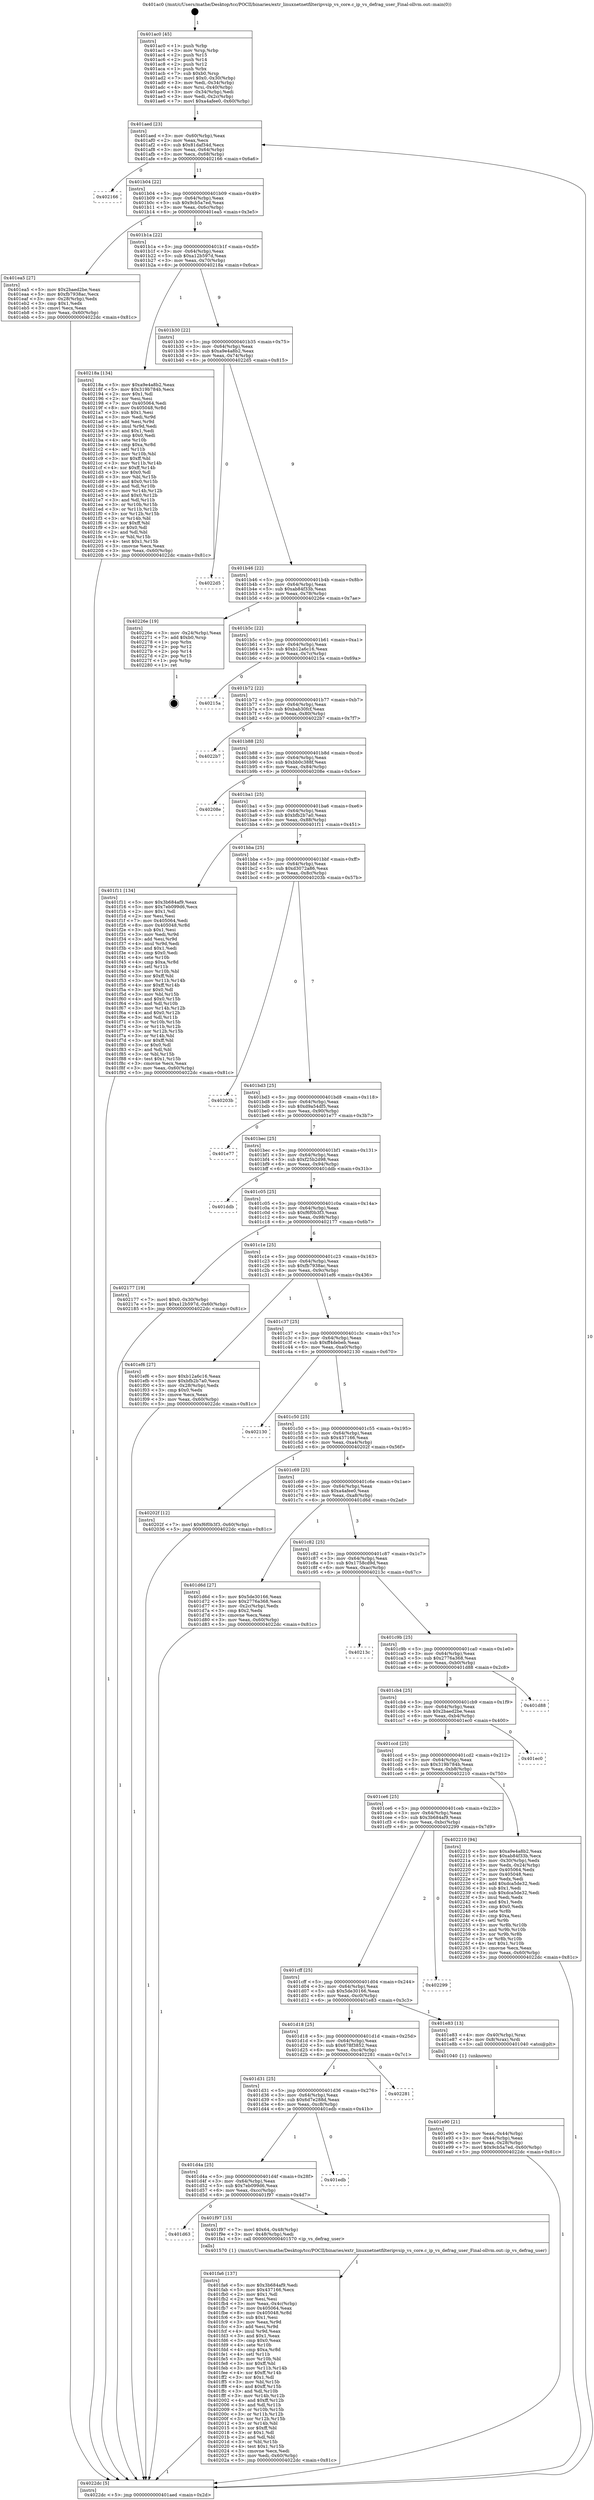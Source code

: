 digraph "0x401ac0" {
  label = "0x401ac0 (/mnt/c/Users/mathe/Desktop/tcc/POCII/binaries/extr_linuxnetnetfilteripvsip_vs_core.c_ip_vs_defrag_user_Final-ollvm.out::main(0))"
  labelloc = "t"
  node[shape=record]

  Entry [label="",width=0.3,height=0.3,shape=circle,fillcolor=black,style=filled]
  "0x401aed" [label="{
     0x401aed [23]\l
     | [instrs]\l
     &nbsp;&nbsp;0x401aed \<+3\>: mov -0x60(%rbp),%eax\l
     &nbsp;&nbsp;0x401af0 \<+2\>: mov %eax,%ecx\l
     &nbsp;&nbsp;0x401af2 \<+6\>: sub $0x81daf34d,%ecx\l
     &nbsp;&nbsp;0x401af8 \<+3\>: mov %eax,-0x64(%rbp)\l
     &nbsp;&nbsp;0x401afb \<+3\>: mov %ecx,-0x68(%rbp)\l
     &nbsp;&nbsp;0x401afe \<+6\>: je 0000000000402166 \<main+0x6a6\>\l
  }"]
  "0x402166" [label="{
     0x402166\l
  }", style=dashed]
  "0x401b04" [label="{
     0x401b04 [22]\l
     | [instrs]\l
     &nbsp;&nbsp;0x401b04 \<+5\>: jmp 0000000000401b09 \<main+0x49\>\l
     &nbsp;&nbsp;0x401b09 \<+3\>: mov -0x64(%rbp),%eax\l
     &nbsp;&nbsp;0x401b0c \<+5\>: sub $0x9cb5a7ed,%eax\l
     &nbsp;&nbsp;0x401b11 \<+3\>: mov %eax,-0x6c(%rbp)\l
     &nbsp;&nbsp;0x401b14 \<+6\>: je 0000000000401ea5 \<main+0x3e5\>\l
  }"]
  Exit [label="",width=0.3,height=0.3,shape=circle,fillcolor=black,style=filled,peripheries=2]
  "0x401ea5" [label="{
     0x401ea5 [27]\l
     | [instrs]\l
     &nbsp;&nbsp;0x401ea5 \<+5\>: mov $0x2baed2be,%eax\l
     &nbsp;&nbsp;0x401eaa \<+5\>: mov $0xfb7938ac,%ecx\l
     &nbsp;&nbsp;0x401eaf \<+3\>: mov -0x28(%rbp),%edx\l
     &nbsp;&nbsp;0x401eb2 \<+3\>: cmp $0x1,%edx\l
     &nbsp;&nbsp;0x401eb5 \<+3\>: cmovl %ecx,%eax\l
     &nbsp;&nbsp;0x401eb8 \<+3\>: mov %eax,-0x60(%rbp)\l
     &nbsp;&nbsp;0x401ebb \<+5\>: jmp 00000000004022dc \<main+0x81c\>\l
  }"]
  "0x401b1a" [label="{
     0x401b1a [22]\l
     | [instrs]\l
     &nbsp;&nbsp;0x401b1a \<+5\>: jmp 0000000000401b1f \<main+0x5f\>\l
     &nbsp;&nbsp;0x401b1f \<+3\>: mov -0x64(%rbp),%eax\l
     &nbsp;&nbsp;0x401b22 \<+5\>: sub $0xa12b597d,%eax\l
     &nbsp;&nbsp;0x401b27 \<+3\>: mov %eax,-0x70(%rbp)\l
     &nbsp;&nbsp;0x401b2a \<+6\>: je 000000000040218a \<main+0x6ca\>\l
  }"]
  "0x401fa6" [label="{
     0x401fa6 [137]\l
     | [instrs]\l
     &nbsp;&nbsp;0x401fa6 \<+5\>: mov $0x3b684af9,%edi\l
     &nbsp;&nbsp;0x401fab \<+5\>: mov $0x437166,%ecx\l
     &nbsp;&nbsp;0x401fb0 \<+2\>: mov $0x1,%dl\l
     &nbsp;&nbsp;0x401fb2 \<+2\>: xor %esi,%esi\l
     &nbsp;&nbsp;0x401fb4 \<+3\>: mov %eax,-0x4c(%rbp)\l
     &nbsp;&nbsp;0x401fb7 \<+7\>: mov 0x405064,%eax\l
     &nbsp;&nbsp;0x401fbe \<+8\>: mov 0x405048,%r8d\l
     &nbsp;&nbsp;0x401fc6 \<+3\>: sub $0x1,%esi\l
     &nbsp;&nbsp;0x401fc9 \<+3\>: mov %eax,%r9d\l
     &nbsp;&nbsp;0x401fcc \<+3\>: add %esi,%r9d\l
     &nbsp;&nbsp;0x401fcf \<+4\>: imul %r9d,%eax\l
     &nbsp;&nbsp;0x401fd3 \<+3\>: and $0x1,%eax\l
     &nbsp;&nbsp;0x401fd6 \<+3\>: cmp $0x0,%eax\l
     &nbsp;&nbsp;0x401fd9 \<+4\>: sete %r10b\l
     &nbsp;&nbsp;0x401fdd \<+4\>: cmp $0xa,%r8d\l
     &nbsp;&nbsp;0x401fe1 \<+4\>: setl %r11b\l
     &nbsp;&nbsp;0x401fe5 \<+3\>: mov %r10b,%bl\l
     &nbsp;&nbsp;0x401fe8 \<+3\>: xor $0xff,%bl\l
     &nbsp;&nbsp;0x401feb \<+3\>: mov %r11b,%r14b\l
     &nbsp;&nbsp;0x401fee \<+4\>: xor $0xff,%r14b\l
     &nbsp;&nbsp;0x401ff2 \<+3\>: xor $0x1,%dl\l
     &nbsp;&nbsp;0x401ff5 \<+3\>: mov %bl,%r15b\l
     &nbsp;&nbsp;0x401ff8 \<+4\>: and $0xff,%r15b\l
     &nbsp;&nbsp;0x401ffc \<+3\>: and %dl,%r10b\l
     &nbsp;&nbsp;0x401fff \<+3\>: mov %r14b,%r12b\l
     &nbsp;&nbsp;0x402002 \<+4\>: and $0xff,%r12b\l
     &nbsp;&nbsp;0x402006 \<+3\>: and %dl,%r11b\l
     &nbsp;&nbsp;0x402009 \<+3\>: or %r10b,%r15b\l
     &nbsp;&nbsp;0x40200c \<+3\>: or %r11b,%r12b\l
     &nbsp;&nbsp;0x40200f \<+3\>: xor %r12b,%r15b\l
     &nbsp;&nbsp;0x402012 \<+3\>: or %r14b,%bl\l
     &nbsp;&nbsp;0x402015 \<+3\>: xor $0xff,%bl\l
     &nbsp;&nbsp;0x402018 \<+3\>: or $0x1,%dl\l
     &nbsp;&nbsp;0x40201b \<+2\>: and %dl,%bl\l
     &nbsp;&nbsp;0x40201d \<+3\>: or %bl,%r15b\l
     &nbsp;&nbsp;0x402020 \<+4\>: test $0x1,%r15b\l
     &nbsp;&nbsp;0x402024 \<+3\>: cmovne %ecx,%edi\l
     &nbsp;&nbsp;0x402027 \<+3\>: mov %edi,-0x60(%rbp)\l
     &nbsp;&nbsp;0x40202a \<+5\>: jmp 00000000004022dc \<main+0x81c\>\l
  }"]
  "0x40218a" [label="{
     0x40218a [134]\l
     | [instrs]\l
     &nbsp;&nbsp;0x40218a \<+5\>: mov $0xa9e4a8b2,%eax\l
     &nbsp;&nbsp;0x40218f \<+5\>: mov $0x319b784b,%ecx\l
     &nbsp;&nbsp;0x402194 \<+2\>: mov $0x1,%dl\l
     &nbsp;&nbsp;0x402196 \<+2\>: xor %esi,%esi\l
     &nbsp;&nbsp;0x402198 \<+7\>: mov 0x405064,%edi\l
     &nbsp;&nbsp;0x40219f \<+8\>: mov 0x405048,%r8d\l
     &nbsp;&nbsp;0x4021a7 \<+3\>: sub $0x1,%esi\l
     &nbsp;&nbsp;0x4021aa \<+3\>: mov %edi,%r9d\l
     &nbsp;&nbsp;0x4021ad \<+3\>: add %esi,%r9d\l
     &nbsp;&nbsp;0x4021b0 \<+4\>: imul %r9d,%edi\l
     &nbsp;&nbsp;0x4021b4 \<+3\>: and $0x1,%edi\l
     &nbsp;&nbsp;0x4021b7 \<+3\>: cmp $0x0,%edi\l
     &nbsp;&nbsp;0x4021ba \<+4\>: sete %r10b\l
     &nbsp;&nbsp;0x4021be \<+4\>: cmp $0xa,%r8d\l
     &nbsp;&nbsp;0x4021c2 \<+4\>: setl %r11b\l
     &nbsp;&nbsp;0x4021c6 \<+3\>: mov %r10b,%bl\l
     &nbsp;&nbsp;0x4021c9 \<+3\>: xor $0xff,%bl\l
     &nbsp;&nbsp;0x4021cc \<+3\>: mov %r11b,%r14b\l
     &nbsp;&nbsp;0x4021cf \<+4\>: xor $0xff,%r14b\l
     &nbsp;&nbsp;0x4021d3 \<+3\>: xor $0x0,%dl\l
     &nbsp;&nbsp;0x4021d6 \<+3\>: mov %bl,%r15b\l
     &nbsp;&nbsp;0x4021d9 \<+4\>: and $0x0,%r15b\l
     &nbsp;&nbsp;0x4021dd \<+3\>: and %dl,%r10b\l
     &nbsp;&nbsp;0x4021e0 \<+3\>: mov %r14b,%r12b\l
     &nbsp;&nbsp;0x4021e3 \<+4\>: and $0x0,%r12b\l
     &nbsp;&nbsp;0x4021e7 \<+3\>: and %dl,%r11b\l
     &nbsp;&nbsp;0x4021ea \<+3\>: or %r10b,%r15b\l
     &nbsp;&nbsp;0x4021ed \<+3\>: or %r11b,%r12b\l
     &nbsp;&nbsp;0x4021f0 \<+3\>: xor %r12b,%r15b\l
     &nbsp;&nbsp;0x4021f3 \<+3\>: or %r14b,%bl\l
     &nbsp;&nbsp;0x4021f6 \<+3\>: xor $0xff,%bl\l
     &nbsp;&nbsp;0x4021f9 \<+3\>: or $0x0,%dl\l
     &nbsp;&nbsp;0x4021fc \<+2\>: and %dl,%bl\l
     &nbsp;&nbsp;0x4021fe \<+3\>: or %bl,%r15b\l
     &nbsp;&nbsp;0x402201 \<+4\>: test $0x1,%r15b\l
     &nbsp;&nbsp;0x402205 \<+3\>: cmovne %ecx,%eax\l
     &nbsp;&nbsp;0x402208 \<+3\>: mov %eax,-0x60(%rbp)\l
     &nbsp;&nbsp;0x40220b \<+5\>: jmp 00000000004022dc \<main+0x81c\>\l
  }"]
  "0x401b30" [label="{
     0x401b30 [22]\l
     | [instrs]\l
     &nbsp;&nbsp;0x401b30 \<+5\>: jmp 0000000000401b35 \<main+0x75\>\l
     &nbsp;&nbsp;0x401b35 \<+3\>: mov -0x64(%rbp),%eax\l
     &nbsp;&nbsp;0x401b38 \<+5\>: sub $0xa9e4a8b2,%eax\l
     &nbsp;&nbsp;0x401b3d \<+3\>: mov %eax,-0x74(%rbp)\l
     &nbsp;&nbsp;0x401b40 \<+6\>: je 00000000004022d5 \<main+0x815\>\l
  }"]
  "0x401d63" [label="{
     0x401d63\l
  }", style=dashed]
  "0x4022d5" [label="{
     0x4022d5\l
  }", style=dashed]
  "0x401b46" [label="{
     0x401b46 [22]\l
     | [instrs]\l
     &nbsp;&nbsp;0x401b46 \<+5\>: jmp 0000000000401b4b \<main+0x8b\>\l
     &nbsp;&nbsp;0x401b4b \<+3\>: mov -0x64(%rbp),%eax\l
     &nbsp;&nbsp;0x401b4e \<+5\>: sub $0xab84f33b,%eax\l
     &nbsp;&nbsp;0x401b53 \<+3\>: mov %eax,-0x78(%rbp)\l
     &nbsp;&nbsp;0x401b56 \<+6\>: je 000000000040226e \<main+0x7ae\>\l
  }"]
  "0x401f97" [label="{
     0x401f97 [15]\l
     | [instrs]\l
     &nbsp;&nbsp;0x401f97 \<+7\>: movl $0x64,-0x48(%rbp)\l
     &nbsp;&nbsp;0x401f9e \<+3\>: mov -0x48(%rbp),%edi\l
     &nbsp;&nbsp;0x401fa1 \<+5\>: call 0000000000401570 \<ip_vs_defrag_user\>\l
     | [calls]\l
     &nbsp;&nbsp;0x401570 \{1\} (/mnt/c/Users/mathe/Desktop/tcc/POCII/binaries/extr_linuxnetnetfilteripvsip_vs_core.c_ip_vs_defrag_user_Final-ollvm.out::ip_vs_defrag_user)\l
  }"]
  "0x40226e" [label="{
     0x40226e [19]\l
     | [instrs]\l
     &nbsp;&nbsp;0x40226e \<+3\>: mov -0x24(%rbp),%eax\l
     &nbsp;&nbsp;0x402271 \<+7\>: add $0xb0,%rsp\l
     &nbsp;&nbsp;0x402278 \<+1\>: pop %rbx\l
     &nbsp;&nbsp;0x402279 \<+2\>: pop %r12\l
     &nbsp;&nbsp;0x40227b \<+2\>: pop %r14\l
     &nbsp;&nbsp;0x40227d \<+2\>: pop %r15\l
     &nbsp;&nbsp;0x40227f \<+1\>: pop %rbp\l
     &nbsp;&nbsp;0x402280 \<+1\>: ret\l
  }"]
  "0x401b5c" [label="{
     0x401b5c [22]\l
     | [instrs]\l
     &nbsp;&nbsp;0x401b5c \<+5\>: jmp 0000000000401b61 \<main+0xa1\>\l
     &nbsp;&nbsp;0x401b61 \<+3\>: mov -0x64(%rbp),%eax\l
     &nbsp;&nbsp;0x401b64 \<+5\>: sub $0xb12a6c16,%eax\l
     &nbsp;&nbsp;0x401b69 \<+3\>: mov %eax,-0x7c(%rbp)\l
     &nbsp;&nbsp;0x401b6c \<+6\>: je 000000000040215a \<main+0x69a\>\l
  }"]
  "0x401d4a" [label="{
     0x401d4a [25]\l
     | [instrs]\l
     &nbsp;&nbsp;0x401d4a \<+5\>: jmp 0000000000401d4f \<main+0x28f\>\l
     &nbsp;&nbsp;0x401d4f \<+3\>: mov -0x64(%rbp),%eax\l
     &nbsp;&nbsp;0x401d52 \<+5\>: sub $0x7eb099d6,%eax\l
     &nbsp;&nbsp;0x401d57 \<+6\>: mov %eax,-0xcc(%rbp)\l
     &nbsp;&nbsp;0x401d5d \<+6\>: je 0000000000401f97 \<main+0x4d7\>\l
  }"]
  "0x40215a" [label="{
     0x40215a\l
  }", style=dashed]
  "0x401b72" [label="{
     0x401b72 [22]\l
     | [instrs]\l
     &nbsp;&nbsp;0x401b72 \<+5\>: jmp 0000000000401b77 \<main+0xb7\>\l
     &nbsp;&nbsp;0x401b77 \<+3\>: mov -0x64(%rbp),%eax\l
     &nbsp;&nbsp;0x401b7a \<+5\>: sub $0xbab30fcf,%eax\l
     &nbsp;&nbsp;0x401b7f \<+3\>: mov %eax,-0x80(%rbp)\l
     &nbsp;&nbsp;0x401b82 \<+6\>: je 00000000004022b7 \<main+0x7f7\>\l
  }"]
  "0x401edb" [label="{
     0x401edb\l
  }", style=dashed]
  "0x4022b7" [label="{
     0x4022b7\l
  }", style=dashed]
  "0x401b88" [label="{
     0x401b88 [25]\l
     | [instrs]\l
     &nbsp;&nbsp;0x401b88 \<+5\>: jmp 0000000000401b8d \<main+0xcd\>\l
     &nbsp;&nbsp;0x401b8d \<+3\>: mov -0x64(%rbp),%eax\l
     &nbsp;&nbsp;0x401b90 \<+5\>: sub $0xbb0c388f,%eax\l
     &nbsp;&nbsp;0x401b95 \<+6\>: mov %eax,-0x84(%rbp)\l
     &nbsp;&nbsp;0x401b9b \<+6\>: je 000000000040208e \<main+0x5ce\>\l
  }"]
  "0x401d31" [label="{
     0x401d31 [25]\l
     | [instrs]\l
     &nbsp;&nbsp;0x401d31 \<+5\>: jmp 0000000000401d36 \<main+0x276\>\l
     &nbsp;&nbsp;0x401d36 \<+3\>: mov -0x64(%rbp),%eax\l
     &nbsp;&nbsp;0x401d39 \<+5\>: sub $0x6d7e288d,%eax\l
     &nbsp;&nbsp;0x401d3e \<+6\>: mov %eax,-0xc8(%rbp)\l
     &nbsp;&nbsp;0x401d44 \<+6\>: je 0000000000401edb \<main+0x41b\>\l
  }"]
  "0x40208e" [label="{
     0x40208e\l
  }", style=dashed]
  "0x401ba1" [label="{
     0x401ba1 [25]\l
     | [instrs]\l
     &nbsp;&nbsp;0x401ba1 \<+5\>: jmp 0000000000401ba6 \<main+0xe6\>\l
     &nbsp;&nbsp;0x401ba6 \<+3\>: mov -0x64(%rbp),%eax\l
     &nbsp;&nbsp;0x401ba9 \<+5\>: sub $0xbfb2b7a0,%eax\l
     &nbsp;&nbsp;0x401bae \<+6\>: mov %eax,-0x88(%rbp)\l
     &nbsp;&nbsp;0x401bb4 \<+6\>: je 0000000000401f11 \<main+0x451\>\l
  }"]
  "0x402281" [label="{
     0x402281\l
  }", style=dashed]
  "0x401f11" [label="{
     0x401f11 [134]\l
     | [instrs]\l
     &nbsp;&nbsp;0x401f11 \<+5\>: mov $0x3b684af9,%eax\l
     &nbsp;&nbsp;0x401f16 \<+5\>: mov $0x7eb099d6,%ecx\l
     &nbsp;&nbsp;0x401f1b \<+2\>: mov $0x1,%dl\l
     &nbsp;&nbsp;0x401f1d \<+2\>: xor %esi,%esi\l
     &nbsp;&nbsp;0x401f1f \<+7\>: mov 0x405064,%edi\l
     &nbsp;&nbsp;0x401f26 \<+8\>: mov 0x405048,%r8d\l
     &nbsp;&nbsp;0x401f2e \<+3\>: sub $0x1,%esi\l
     &nbsp;&nbsp;0x401f31 \<+3\>: mov %edi,%r9d\l
     &nbsp;&nbsp;0x401f34 \<+3\>: add %esi,%r9d\l
     &nbsp;&nbsp;0x401f37 \<+4\>: imul %r9d,%edi\l
     &nbsp;&nbsp;0x401f3b \<+3\>: and $0x1,%edi\l
     &nbsp;&nbsp;0x401f3e \<+3\>: cmp $0x0,%edi\l
     &nbsp;&nbsp;0x401f41 \<+4\>: sete %r10b\l
     &nbsp;&nbsp;0x401f45 \<+4\>: cmp $0xa,%r8d\l
     &nbsp;&nbsp;0x401f49 \<+4\>: setl %r11b\l
     &nbsp;&nbsp;0x401f4d \<+3\>: mov %r10b,%bl\l
     &nbsp;&nbsp;0x401f50 \<+3\>: xor $0xff,%bl\l
     &nbsp;&nbsp;0x401f53 \<+3\>: mov %r11b,%r14b\l
     &nbsp;&nbsp;0x401f56 \<+4\>: xor $0xff,%r14b\l
     &nbsp;&nbsp;0x401f5a \<+3\>: xor $0x0,%dl\l
     &nbsp;&nbsp;0x401f5d \<+3\>: mov %bl,%r15b\l
     &nbsp;&nbsp;0x401f60 \<+4\>: and $0x0,%r15b\l
     &nbsp;&nbsp;0x401f64 \<+3\>: and %dl,%r10b\l
     &nbsp;&nbsp;0x401f67 \<+3\>: mov %r14b,%r12b\l
     &nbsp;&nbsp;0x401f6a \<+4\>: and $0x0,%r12b\l
     &nbsp;&nbsp;0x401f6e \<+3\>: and %dl,%r11b\l
     &nbsp;&nbsp;0x401f71 \<+3\>: or %r10b,%r15b\l
     &nbsp;&nbsp;0x401f74 \<+3\>: or %r11b,%r12b\l
     &nbsp;&nbsp;0x401f77 \<+3\>: xor %r12b,%r15b\l
     &nbsp;&nbsp;0x401f7a \<+3\>: or %r14b,%bl\l
     &nbsp;&nbsp;0x401f7d \<+3\>: xor $0xff,%bl\l
     &nbsp;&nbsp;0x401f80 \<+3\>: or $0x0,%dl\l
     &nbsp;&nbsp;0x401f83 \<+2\>: and %dl,%bl\l
     &nbsp;&nbsp;0x401f85 \<+3\>: or %bl,%r15b\l
     &nbsp;&nbsp;0x401f88 \<+4\>: test $0x1,%r15b\l
     &nbsp;&nbsp;0x401f8c \<+3\>: cmovne %ecx,%eax\l
     &nbsp;&nbsp;0x401f8f \<+3\>: mov %eax,-0x60(%rbp)\l
     &nbsp;&nbsp;0x401f92 \<+5\>: jmp 00000000004022dc \<main+0x81c\>\l
  }"]
  "0x401bba" [label="{
     0x401bba [25]\l
     | [instrs]\l
     &nbsp;&nbsp;0x401bba \<+5\>: jmp 0000000000401bbf \<main+0xff\>\l
     &nbsp;&nbsp;0x401bbf \<+3\>: mov -0x64(%rbp),%eax\l
     &nbsp;&nbsp;0x401bc2 \<+5\>: sub $0xd3072a86,%eax\l
     &nbsp;&nbsp;0x401bc7 \<+6\>: mov %eax,-0x8c(%rbp)\l
     &nbsp;&nbsp;0x401bcd \<+6\>: je 000000000040203b \<main+0x57b\>\l
  }"]
  "0x401e90" [label="{
     0x401e90 [21]\l
     | [instrs]\l
     &nbsp;&nbsp;0x401e90 \<+3\>: mov %eax,-0x44(%rbp)\l
     &nbsp;&nbsp;0x401e93 \<+3\>: mov -0x44(%rbp),%eax\l
     &nbsp;&nbsp;0x401e96 \<+3\>: mov %eax,-0x28(%rbp)\l
     &nbsp;&nbsp;0x401e99 \<+7\>: movl $0x9cb5a7ed,-0x60(%rbp)\l
     &nbsp;&nbsp;0x401ea0 \<+5\>: jmp 00000000004022dc \<main+0x81c\>\l
  }"]
  "0x40203b" [label="{
     0x40203b\l
  }", style=dashed]
  "0x401bd3" [label="{
     0x401bd3 [25]\l
     | [instrs]\l
     &nbsp;&nbsp;0x401bd3 \<+5\>: jmp 0000000000401bd8 \<main+0x118\>\l
     &nbsp;&nbsp;0x401bd8 \<+3\>: mov -0x64(%rbp),%eax\l
     &nbsp;&nbsp;0x401bdb \<+5\>: sub $0xd9a54df5,%eax\l
     &nbsp;&nbsp;0x401be0 \<+6\>: mov %eax,-0x90(%rbp)\l
     &nbsp;&nbsp;0x401be6 \<+6\>: je 0000000000401e77 \<main+0x3b7\>\l
  }"]
  "0x401d18" [label="{
     0x401d18 [25]\l
     | [instrs]\l
     &nbsp;&nbsp;0x401d18 \<+5\>: jmp 0000000000401d1d \<main+0x25d\>\l
     &nbsp;&nbsp;0x401d1d \<+3\>: mov -0x64(%rbp),%eax\l
     &nbsp;&nbsp;0x401d20 \<+5\>: sub $0x678f3852,%eax\l
     &nbsp;&nbsp;0x401d25 \<+6\>: mov %eax,-0xc4(%rbp)\l
     &nbsp;&nbsp;0x401d2b \<+6\>: je 0000000000402281 \<main+0x7c1\>\l
  }"]
  "0x401e77" [label="{
     0x401e77\l
  }", style=dashed]
  "0x401bec" [label="{
     0x401bec [25]\l
     | [instrs]\l
     &nbsp;&nbsp;0x401bec \<+5\>: jmp 0000000000401bf1 \<main+0x131\>\l
     &nbsp;&nbsp;0x401bf1 \<+3\>: mov -0x64(%rbp),%eax\l
     &nbsp;&nbsp;0x401bf4 \<+5\>: sub $0xf25b2d98,%eax\l
     &nbsp;&nbsp;0x401bf9 \<+6\>: mov %eax,-0x94(%rbp)\l
     &nbsp;&nbsp;0x401bff \<+6\>: je 0000000000401ddb \<main+0x31b\>\l
  }"]
  "0x401e83" [label="{
     0x401e83 [13]\l
     | [instrs]\l
     &nbsp;&nbsp;0x401e83 \<+4\>: mov -0x40(%rbp),%rax\l
     &nbsp;&nbsp;0x401e87 \<+4\>: mov 0x8(%rax),%rdi\l
     &nbsp;&nbsp;0x401e8b \<+5\>: call 0000000000401040 \<atoi@plt\>\l
     | [calls]\l
     &nbsp;&nbsp;0x401040 \{1\} (unknown)\l
  }"]
  "0x401ddb" [label="{
     0x401ddb\l
  }", style=dashed]
  "0x401c05" [label="{
     0x401c05 [25]\l
     | [instrs]\l
     &nbsp;&nbsp;0x401c05 \<+5\>: jmp 0000000000401c0a \<main+0x14a\>\l
     &nbsp;&nbsp;0x401c0a \<+3\>: mov -0x64(%rbp),%eax\l
     &nbsp;&nbsp;0x401c0d \<+5\>: sub $0xf6f0b3f3,%eax\l
     &nbsp;&nbsp;0x401c12 \<+6\>: mov %eax,-0x98(%rbp)\l
     &nbsp;&nbsp;0x401c18 \<+6\>: je 0000000000402177 \<main+0x6b7\>\l
  }"]
  "0x401cff" [label="{
     0x401cff [25]\l
     | [instrs]\l
     &nbsp;&nbsp;0x401cff \<+5\>: jmp 0000000000401d04 \<main+0x244\>\l
     &nbsp;&nbsp;0x401d04 \<+3\>: mov -0x64(%rbp),%eax\l
     &nbsp;&nbsp;0x401d07 \<+5\>: sub $0x5de30166,%eax\l
     &nbsp;&nbsp;0x401d0c \<+6\>: mov %eax,-0xc0(%rbp)\l
     &nbsp;&nbsp;0x401d12 \<+6\>: je 0000000000401e83 \<main+0x3c3\>\l
  }"]
  "0x402177" [label="{
     0x402177 [19]\l
     | [instrs]\l
     &nbsp;&nbsp;0x402177 \<+7\>: movl $0x0,-0x30(%rbp)\l
     &nbsp;&nbsp;0x40217e \<+7\>: movl $0xa12b597d,-0x60(%rbp)\l
     &nbsp;&nbsp;0x402185 \<+5\>: jmp 00000000004022dc \<main+0x81c\>\l
  }"]
  "0x401c1e" [label="{
     0x401c1e [25]\l
     | [instrs]\l
     &nbsp;&nbsp;0x401c1e \<+5\>: jmp 0000000000401c23 \<main+0x163\>\l
     &nbsp;&nbsp;0x401c23 \<+3\>: mov -0x64(%rbp),%eax\l
     &nbsp;&nbsp;0x401c26 \<+5\>: sub $0xfb7938ac,%eax\l
     &nbsp;&nbsp;0x401c2b \<+6\>: mov %eax,-0x9c(%rbp)\l
     &nbsp;&nbsp;0x401c31 \<+6\>: je 0000000000401ef6 \<main+0x436\>\l
  }"]
  "0x402299" [label="{
     0x402299\l
  }", style=dashed]
  "0x401ef6" [label="{
     0x401ef6 [27]\l
     | [instrs]\l
     &nbsp;&nbsp;0x401ef6 \<+5\>: mov $0xb12a6c16,%eax\l
     &nbsp;&nbsp;0x401efb \<+5\>: mov $0xbfb2b7a0,%ecx\l
     &nbsp;&nbsp;0x401f00 \<+3\>: mov -0x28(%rbp),%edx\l
     &nbsp;&nbsp;0x401f03 \<+3\>: cmp $0x0,%edx\l
     &nbsp;&nbsp;0x401f06 \<+3\>: cmove %ecx,%eax\l
     &nbsp;&nbsp;0x401f09 \<+3\>: mov %eax,-0x60(%rbp)\l
     &nbsp;&nbsp;0x401f0c \<+5\>: jmp 00000000004022dc \<main+0x81c\>\l
  }"]
  "0x401c37" [label="{
     0x401c37 [25]\l
     | [instrs]\l
     &nbsp;&nbsp;0x401c37 \<+5\>: jmp 0000000000401c3c \<main+0x17c\>\l
     &nbsp;&nbsp;0x401c3c \<+3\>: mov -0x64(%rbp),%eax\l
     &nbsp;&nbsp;0x401c3f \<+5\>: sub $0xff4debeb,%eax\l
     &nbsp;&nbsp;0x401c44 \<+6\>: mov %eax,-0xa0(%rbp)\l
     &nbsp;&nbsp;0x401c4a \<+6\>: je 0000000000402130 \<main+0x670\>\l
  }"]
  "0x401ce6" [label="{
     0x401ce6 [25]\l
     | [instrs]\l
     &nbsp;&nbsp;0x401ce6 \<+5\>: jmp 0000000000401ceb \<main+0x22b\>\l
     &nbsp;&nbsp;0x401ceb \<+3\>: mov -0x64(%rbp),%eax\l
     &nbsp;&nbsp;0x401cee \<+5\>: sub $0x3b684af9,%eax\l
     &nbsp;&nbsp;0x401cf3 \<+6\>: mov %eax,-0xbc(%rbp)\l
     &nbsp;&nbsp;0x401cf9 \<+6\>: je 0000000000402299 \<main+0x7d9\>\l
  }"]
  "0x402130" [label="{
     0x402130\l
  }", style=dashed]
  "0x401c50" [label="{
     0x401c50 [25]\l
     | [instrs]\l
     &nbsp;&nbsp;0x401c50 \<+5\>: jmp 0000000000401c55 \<main+0x195\>\l
     &nbsp;&nbsp;0x401c55 \<+3\>: mov -0x64(%rbp),%eax\l
     &nbsp;&nbsp;0x401c58 \<+5\>: sub $0x437166,%eax\l
     &nbsp;&nbsp;0x401c5d \<+6\>: mov %eax,-0xa4(%rbp)\l
     &nbsp;&nbsp;0x401c63 \<+6\>: je 000000000040202f \<main+0x56f\>\l
  }"]
  "0x402210" [label="{
     0x402210 [94]\l
     | [instrs]\l
     &nbsp;&nbsp;0x402210 \<+5\>: mov $0xa9e4a8b2,%eax\l
     &nbsp;&nbsp;0x402215 \<+5\>: mov $0xab84f33b,%ecx\l
     &nbsp;&nbsp;0x40221a \<+3\>: mov -0x30(%rbp),%edx\l
     &nbsp;&nbsp;0x40221d \<+3\>: mov %edx,-0x24(%rbp)\l
     &nbsp;&nbsp;0x402220 \<+7\>: mov 0x405064,%edx\l
     &nbsp;&nbsp;0x402227 \<+7\>: mov 0x405048,%esi\l
     &nbsp;&nbsp;0x40222e \<+2\>: mov %edx,%edi\l
     &nbsp;&nbsp;0x402230 \<+6\>: add $0xdca5de32,%edi\l
     &nbsp;&nbsp;0x402236 \<+3\>: sub $0x1,%edi\l
     &nbsp;&nbsp;0x402239 \<+6\>: sub $0xdca5de32,%edi\l
     &nbsp;&nbsp;0x40223f \<+3\>: imul %edi,%edx\l
     &nbsp;&nbsp;0x402242 \<+3\>: and $0x1,%edx\l
     &nbsp;&nbsp;0x402245 \<+3\>: cmp $0x0,%edx\l
     &nbsp;&nbsp;0x402248 \<+4\>: sete %r8b\l
     &nbsp;&nbsp;0x40224c \<+3\>: cmp $0xa,%esi\l
     &nbsp;&nbsp;0x40224f \<+4\>: setl %r9b\l
     &nbsp;&nbsp;0x402253 \<+3\>: mov %r8b,%r10b\l
     &nbsp;&nbsp;0x402256 \<+3\>: and %r9b,%r10b\l
     &nbsp;&nbsp;0x402259 \<+3\>: xor %r9b,%r8b\l
     &nbsp;&nbsp;0x40225c \<+3\>: or %r8b,%r10b\l
     &nbsp;&nbsp;0x40225f \<+4\>: test $0x1,%r10b\l
     &nbsp;&nbsp;0x402263 \<+3\>: cmovne %ecx,%eax\l
     &nbsp;&nbsp;0x402266 \<+3\>: mov %eax,-0x60(%rbp)\l
     &nbsp;&nbsp;0x402269 \<+5\>: jmp 00000000004022dc \<main+0x81c\>\l
  }"]
  "0x40202f" [label="{
     0x40202f [12]\l
     | [instrs]\l
     &nbsp;&nbsp;0x40202f \<+7\>: movl $0xf6f0b3f3,-0x60(%rbp)\l
     &nbsp;&nbsp;0x402036 \<+5\>: jmp 00000000004022dc \<main+0x81c\>\l
  }"]
  "0x401c69" [label="{
     0x401c69 [25]\l
     | [instrs]\l
     &nbsp;&nbsp;0x401c69 \<+5\>: jmp 0000000000401c6e \<main+0x1ae\>\l
     &nbsp;&nbsp;0x401c6e \<+3\>: mov -0x64(%rbp),%eax\l
     &nbsp;&nbsp;0x401c71 \<+5\>: sub $0xa4afee0,%eax\l
     &nbsp;&nbsp;0x401c76 \<+6\>: mov %eax,-0xa8(%rbp)\l
     &nbsp;&nbsp;0x401c7c \<+6\>: je 0000000000401d6d \<main+0x2ad\>\l
  }"]
  "0x401ccd" [label="{
     0x401ccd [25]\l
     | [instrs]\l
     &nbsp;&nbsp;0x401ccd \<+5\>: jmp 0000000000401cd2 \<main+0x212\>\l
     &nbsp;&nbsp;0x401cd2 \<+3\>: mov -0x64(%rbp),%eax\l
     &nbsp;&nbsp;0x401cd5 \<+5\>: sub $0x319b784b,%eax\l
     &nbsp;&nbsp;0x401cda \<+6\>: mov %eax,-0xb8(%rbp)\l
     &nbsp;&nbsp;0x401ce0 \<+6\>: je 0000000000402210 \<main+0x750\>\l
  }"]
  "0x401d6d" [label="{
     0x401d6d [27]\l
     | [instrs]\l
     &nbsp;&nbsp;0x401d6d \<+5\>: mov $0x5de30166,%eax\l
     &nbsp;&nbsp;0x401d72 \<+5\>: mov $0x2776a368,%ecx\l
     &nbsp;&nbsp;0x401d77 \<+3\>: mov -0x2c(%rbp),%edx\l
     &nbsp;&nbsp;0x401d7a \<+3\>: cmp $0x2,%edx\l
     &nbsp;&nbsp;0x401d7d \<+3\>: cmovne %ecx,%eax\l
     &nbsp;&nbsp;0x401d80 \<+3\>: mov %eax,-0x60(%rbp)\l
     &nbsp;&nbsp;0x401d83 \<+5\>: jmp 00000000004022dc \<main+0x81c\>\l
  }"]
  "0x401c82" [label="{
     0x401c82 [25]\l
     | [instrs]\l
     &nbsp;&nbsp;0x401c82 \<+5\>: jmp 0000000000401c87 \<main+0x1c7\>\l
     &nbsp;&nbsp;0x401c87 \<+3\>: mov -0x64(%rbp),%eax\l
     &nbsp;&nbsp;0x401c8a \<+5\>: sub $0x1758cd9d,%eax\l
     &nbsp;&nbsp;0x401c8f \<+6\>: mov %eax,-0xac(%rbp)\l
     &nbsp;&nbsp;0x401c95 \<+6\>: je 000000000040213c \<main+0x67c\>\l
  }"]
  "0x4022dc" [label="{
     0x4022dc [5]\l
     | [instrs]\l
     &nbsp;&nbsp;0x4022dc \<+5\>: jmp 0000000000401aed \<main+0x2d\>\l
  }"]
  "0x401ac0" [label="{
     0x401ac0 [45]\l
     | [instrs]\l
     &nbsp;&nbsp;0x401ac0 \<+1\>: push %rbp\l
     &nbsp;&nbsp;0x401ac1 \<+3\>: mov %rsp,%rbp\l
     &nbsp;&nbsp;0x401ac4 \<+2\>: push %r15\l
     &nbsp;&nbsp;0x401ac6 \<+2\>: push %r14\l
     &nbsp;&nbsp;0x401ac8 \<+2\>: push %r12\l
     &nbsp;&nbsp;0x401aca \<+1\>: push %rbx\l
     &nbsp;&nbsp;0x401acb \<+7\>: sub $0xb0,%rsp\l
     &nbsp;&nbsp;0x401ad2 \<+7\>: movl $0x0,-0x30(%rbp)\l
     &nbsp;&nbsp;0x401ad9 \<+3\>: mov %edi,-0x34(%rbp)\l
     &nbsp;&nbsp;0x401adc \<+4\>: mov %rsi,-0x40(%rbp)\l
     &nbsp;&nbsp;0x401ae0 \<+3\>: mov -0x34(%rbp),%edi\l
     &nbsp;&nbsp;0x401ae3 \<+3\>: mov %edi,-0x2c(%rbp)\l
     &nbsp;&nbsp;0x401ae6 \<+7\>: movl $0xa4afee0,-0x60(%rbp)\l
  }"]
  "0x401ec0" [label="{
     0x401ec0\l
  }", style=dashed]
  "0x40213c" [label="{
     0x40213c\l
  }", style=dashed]
  "0x401c9b" [label="{
     0x401c9b [25]\l
     | [instrs]\l
     &nbsp;&nbsp;0x401c9b \<+5\>: jmp 0000000000401ca0 \<main+0x1e0\>\l
     &nbsp;&nbsp;0x401ca0 \<+3\>: mov -0x64(%rbp),%eax\l
     &nbsp;&nbsp;0x401ca3 \<+5\>: sub $0x2776a368,%eax\l
     &nbsp;&nbsp;0x401ca8 \<+6\>: mov %eax,-0xb0(%rbp)\l
     &nbsp;&nbsp;0x401cae \<+6\>: je 0000000000401d88 \<main+0x2c8\>\l
  }"]
  "0x401cb4" [label="{
     0x401cb4 [25]\l
     | [instrs]\l
     &nbsp;&nbsp;0x401cb4 \<+5\>: jmp 0000000000401cb9 \<main+0x1f9\>\l
     &nbsp;&nbsp;0x401cb9 \<+3\>: mov -0x64(%rbp),%eax\l
     &nbsp;&nbsp;0x401cbc \<+5\>: sub $0x2baed2be,%eax\l
     &nbsp;&nbsp;0x401cc1 \<+6\>: mov %eax,-0xb4(%rbp)\l
     &nbsp;&nbsp;0x401cc7 \<+6\>: je 0000000000401ec0 \<main+0x400\>\l
  }"]
  "0x401d88" [label="{
     0x401d88\l
  }", style=dashed]
  Entry -> "0x401ac0" [label=" 1"]
  "0x401aed" -> "0x402166" [label=" 0"]
  "0x401aed" -> "0x401b04" [label=" 11"]
  "0x40226e" -> Exit [label=" 1"]
  "0x401b04" -> "0x401ea5" [label=" 1"]
  "0x401b04" -> "0x401b1a" [label=" 10"]
  "0x402210" -> "0x4022dc" [label=" 1"]
  "0x401b1a" -> "0x40218a" [label=" 1"]
  "0x401b1a" -> "0x401b30" [label=" 9"]
  "0x40218a" -> "0x4022dc" [label=" 1"]
  "0x401b30" -> "0x4022d5" [label=" 0"]
  "0x401b30" -> "0x401b46" [label=" 9"]
  "0x402177" -> "0x4022dc" [label=" 1"]
  "0x401b46" -> "0x40226e" [label=" 1"]
  "0x401b46" -> "0x401b5c" [label=" 8"]
  "0x40202f" -> "0x4022dc" [label=" 1"]
  "0x401b5c" -> "0x40215a" [label=" 0"]
  "0x401b5c" -> "0x401b72" [label=" 8"]
  "0x401f97" -> "0x401fa6" [label=" 1"]
  "0x401b72" -> "0x4022b7" [label=" 0"]
  "0x401b72" -> "0x401b88" [label=" 8"]
  "0x401d4a" -> "0x401d63" [label=" 0"]
  "0x401b88" -> "0x40208e" [label=" 0"]
  "0x401b88" -> "0x401ba1" [label=" 8"]
  "0x401fa6" -> "0x4022dc" [label=" 1"]
  "0x401ba1" -> "0x401f11" [label=" 1"]
  "0x401ba1" -> "0x401bba" [label=" 7"]
  "0x401d31" -> "0x401d4a" [label=" 1"]
  "0x401bba" -> "0x40203b" [label=" 0"]
  "0x401bba" -> "0x401bd3" [label=" 7"]
  "0x401d4a" -> "0x401f97" [label=" 1"]
  "0x401bd3" -> "0x401e77" [label=" 0"]
  "0x401bd3" -> "0x401bec" [label=" 7"]
  "0x401d18" -> "0x401d31" [label=" 1"]
  "0x401bec" -> "0x401ddb" [label=" 0"]
  "0x401bec" -> "0x401c05" [label=" 7"]
  "0x401d18" -> "0x402281" [label=" 0"]
  "0x401c05" -> "0x402177" [label=" 1"]
  "0x401c05" -> "0x401c1e" [label=" 6"]
  "0x401f11" -> "0x4022dc" [label=" 1"]
  "0x401c1e" -> "0x401ef6" [label=" 1"]
  "0x401c1e" -> "0x401c37" [label=" 5"]
  "0x401ef6" -> "0x4022dc" [label=" 1"]
  "0x401c37" -> "0x402130" [label=" 0"]
  "0x401c37" -> "0x401c50" [label=" 5"]
  "0x401e90" -> "0x4022dc" [label=" 1"]
  "0x401c50" -> "0x40202f" [label=" 1"]
  "0x401c50" -> "0x401c69" [label=" 4"]
  "0x401e83" -> "0x401e90" [label=" 1"]
  "0x401c69" -> "0x401d6d" [label=" 1"]
  "0x401c69" -> "0x401c82" [label=" 3"]
  "0x401d6d" -> "0x4022dc" [label=" 1"]
  "0x401ac0" -> "0x401aed" [label=" 1"]
  "0x4022dc" -> "0x401aed" [label=" 10"]
  "0x401cff" -> "0x401e83" [label=" 1"]
  "0x401c82" -> "0x40213c" [label=" 0"]
  "0x401c82" -> "0x401c9b" [label=" 3"]
  "0x401d31" -> "0x401edb" [label=" 0"]
  "0x401c9b" -> "0x401d88" [label=" 0"]
  "0x401c9b" -> "0x401cb4" [label=" 3"]
  "0x401ce6" -> "0x401cff" [label=" 2"]
  "0x401cb4" -> "0x401ec0" [label=" 0"]
  "0x401cb4" -> "0x401ccd" [label=" 3"]
  "0x401cff" -> "0x401d18" [label=" 1"]
  "0x401ccd" -> "0x402210" [label=" 1"]
  "0x401ccd" -> "0x401ce6" [label=" 2"]
  "0x401ea5" -> "0x4022dc" [label=" 1"]
  "0x401ce6" -> "0x402299" [label=" 0"]
}
